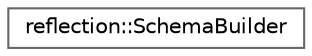 digraph "Graphical Class Hierarchy"
{
 // LATEX_PDF_SIZE
  bgcolor="transparent";
  edge [fontname=Helvetica,fontsize=10,labelfontname=Helvetica,labelfontsize=10];
  node [fontname=Helvetica,fontsize=10,shape=box,height=0.2,width=0.4];
  rankdir="LR";
  Node0 [id="Node000000",label="reflection::SchemaBuilder",height=0.2,width=0.4,color="grey40", fillcolor="white", style="filled",URL="$structreflection_1_1SchemaBuilder.html",tooltip=" "];
}

